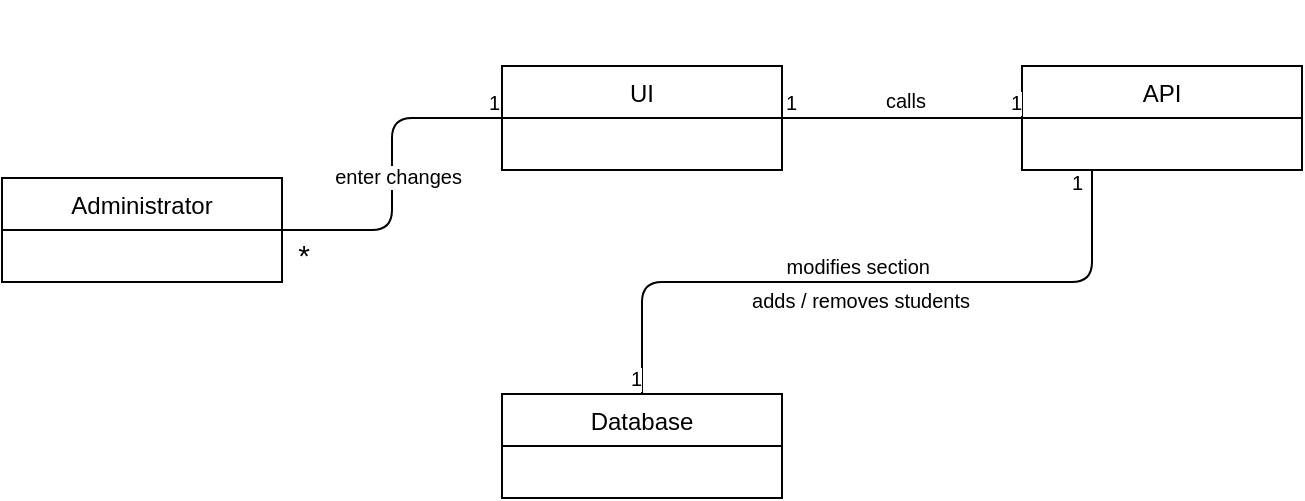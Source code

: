 <mxfile version="10.7.1" type="google"><diagram id="RsKBPYMpT6WabXBL2n6S" name="Page-1"><mxGraphModel dx="840" dy="452" grid="1" gridSize="10" guides="1" tooltips="1" connect="1" arrows="1" fold="1" page="1" pageScale="1" pageWidth="850" pageHeight="1100" math="0" shadow="0"><root><mxCell id="0"/><mxCell id="1" parent="0"/><mxCell id="jpPCTVw_oai9c9qvTilj-1" value="Administrator" style="swimlane;fontStyle=0;childLayout=stackLayout;horizontal=1;startSize=26;fillColor=none;horizontalStack=0;resizeParent=1;resizeParentMax=0;resizeLast=0;collapsible=1;marginBottom=0;" parent="1" vertex="1"><mxGeometry x="30" y="272" width="140" height="52" as="geometry"><mxRectangle x="120" y="80" width="90" height="26" as="alternateBounds"/></mxGeometry></mxCell><mxCell id="jpPCTVw_oai9c9qvTilj-2" value="Database" style="swimlane;fontStyle=0;childLayout=stackLayout;horizontal=1;startSize=26;fillColor=none;horizontalStack=0;resizeParent=1;resizeParentMax=0;resizeLast=0;collapsible=1;marginBottom=0;" parent="1" vertex="1"><mxGeometry x="280" y="380" width="140" height="52" as="geometry"/></mxCell><mxCell id="jpPCTVw_oai9c9qvTilj-3" value="UI" style="swimlane;fontStyle=0;childLayout=stackLayout;horizontal=1;startSize=26;fillColor=none;horizontalStack=0;resizeParent=1;resizeParentMax=0;resizeLast=0;collapsible=1;marginBottom=0;" parent="1" vertex="1"><mxGeometry x="280" y="216" width="140" height="52" as="geometry"/></mxCell><mxCell id="jpPCTVw_oai9c9qvTilj-4" value="API" style="swimlane;fontStyle=0;childLayout=stackLayout;horizontal=1;startSize=26;fillColor=none;horizontalStack=0;resizeParent=1;resizeParentMax=0;resizeLast=0;collapsible=1;marginBottom=0;" parent="1" vertex="1"><mxGeometry x="540" y="216" width="140" height="52" as="geometry"/></mxCell><mxCell id="jpPCTVw_oai9c9qvTilj-5" value="" style="endArrow=none;html=1;edgeStyle=orthogonalEdgeStyle;entryX=0;entryY=0.5;entryDx=0;entryDy=0;exitX=1;exitY=0.5;exitDx=0;exitDy=0;" parent="1" source="jpPCTVw_oai9c9qvTilj-1" target="jpPCTVw_oai9c9qvTilj-3" edge="1"><mxGeometry relative="1" as="geometry"><mxPoint x="170" y="311" as="sourcePoint"/><mxPoint x="250" y="270" as="targetPoint"/></mxGeometry></mxCell><mxCell id="jpPCTVw_oai9c9qvTilj-6" value="enter changes" style="resizable=0;html=1;align=right;verticalAlign=bottom;labelBackgroundColor=#ffffff;fontSize=10;" parent="jpPCTVw_oai9c9qvTilj-5" connectable="0" vertex="1"><mxGeometry x="1" relative="1" as="geometry"><mxPoint x="-20" y="37" as="offset"/></mxGeometry></mxCell><mxCell id="jpPCTVw_oai9c9qvTilj-7" value="1" style="resizable=0;html=1;align=right;verticalAlign=bottom;labelBackgroundColor=#ffffff;fontSize=10;" parent="1" connectable="0" vertex="1"><mxGeometry x="309" y="184" as="geometry"><mxPoint x="-30" y="58" as="offset"/></mxGeometry></mxCell><mxCell id="jpPCTVw_oai9c9qvTilj-8" value="&lt;font style=&quot;font-size: 15px&quot;&gt;*&lt;/font&gt;" style="resizable=0;html=1;align=right;verticalAlign=bottom;labelBackgroundColor=#ffffff;fontSize=10;" parent="1" connectable="0" vertex="1"><mxGeometry x="194" y="265" as="geometry"><mxPoint x="-10" y="56" as="offset"/></mxGeometry></mxCell><mxCell id="jpPCTVw_oai9c9qvTilj-9" value="" style="endArrow=none;html=1;edgeStyle=orthogonalEdgeStyle;" parent="1" edge="1"><mxGeometry relative="1" as="geometry"><mxPoint x="420" y="242" as="sourcePoint"/><mxPoint x="540" y="242" as="targetPoint"/></mxGeometry></mxCell><mxCell id="jpPCTVw_oai9c9qvTilj-10" value="1" style="resizable=0;html=1;align=left;verticalAlign=bottom;labelBackgroundColor=#ffffff;fontSize=10;" parent="jpPCTVw_oai9c9qvTilj-9" connectable="0" vertex="1"><mxGeometry x="-1" relative="1" as="geometry"/></mxCell><mxCell id="jpPCTVw_oai9c9qvTilj-11" value="1" style="resizable=0;html=1;align=right;verticalAlign=bottom;labelBackgroundColor=#ffffff;fontSize=10;" parent="jpPCTVw_oai9c9qvTilj-9" connectable="0" vertex="1"><mxGeometry x="1" relative="1" as="geometry"/></mxCell><mxCell id="jpPCTVw_oai9c9qvTilj-12" value="calls" style="resizable=0;html=1;align=right;verticalAlign=bottom;labelBackgroundColor=#ffffff;fontSize=10;" parent="1" connectable="0" vertex="1"><mxGeometry x="502" y="185" as="geometry"><mxPoint x="-10" y="56" as="offset"/></mxGeometry></mxCell><mxCell id="jpPCTVw_oai9c9qvTilj-13" value="" style="endArrow=none;html=1;edgeStyle=orthogonalEdgeStyle;exitX=0.25;exitY=1;exitDx=0;exitDy=0;" parent="1" source="jpPCTVw_oai9c9qvTilj-4" target="jpPCTVw_oai9c9qvTilj-2" edge="1"><mxGeometry relative="1" as="geometry"><mxPoint x="590" y="310" as="sourcePoint"/><mxPoint x="710" y="310" as="targetPoint"/></mxGeometry></mxCell><mxCell id="jpPCTVw_oai9c9qvTilj-14" value="1" style="resizable=0;html=1;align=left;verticalAlign=bottom;labelBackgroundColor=#ffffff;fontSize=10;" parent="jpPCTVw_oai9c9qvTilj-13" connectable="0" vertex="1"><mxGeometry x="-1" relative="1" as="geometry"><mxPoint x="-12" y="14" as="offset"/></mxGeometry></mxCell><mxCell id="jpPCTVw_oai9c9qvTilj-15" value="1" style="resizable=0;html=1;align=right;verticalAlign=bottom;labelBackgroundColor=#ffffff;fontSize=10;" parent="jpPCTVw_oai9c9qvTilj-13" connectable="0" vertex="1"><mxGeometry x="1" relative="1" as="geometry"/></mxCell><mxCell id="jpPCTVw_oai9c9qvTilj-16" value="modifies section" style="resizable=0;html=1;align=right;verticalAlign=bottom;labelBackgroundColor=#ffffff;fontSize=10;" parent="1" connectable="0" vertex="1"><mxGeometry x="504" y="268" as="geometry"><mxPoint x="-10" y="56" as="offset"/></mxGeometry></mxCell><mxCell id="jpPCTVw_oai9c9qvTilj-25" value="adds / removes students" style="resizable=0;html=1;align=right;verticalAlign=bottom;labelBackgroundColor=#ffffff;fontSize=10;" parent="1" connectable="0" vertex="1"><mxGeometry x="524" y="285" as="geometry"><mxPoint x="-10" y="56" as="offset"/></mxGeometry></mxCell></root></mxGraphModel></diagram></mxfile>